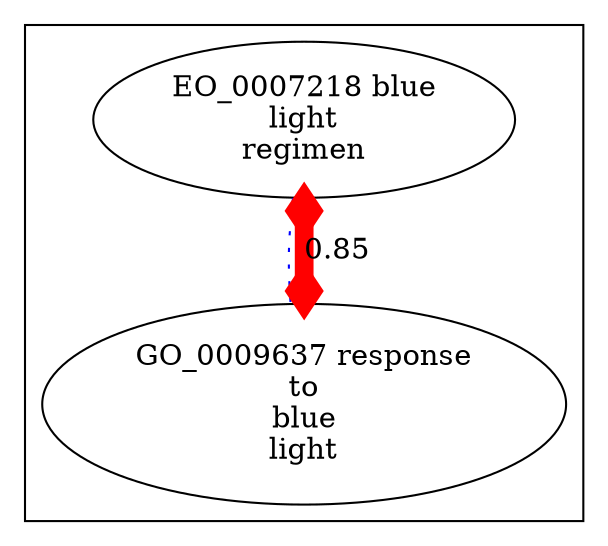 digraph cliquegraph {
subgraph cluster_GO_0009637 {GO_0009637 [ label="GO_0009637 response
to
blue
light" ];
EO_0007218 [ label="EO_0007218 blue
light
regimen" ];}
EO_0007218 -> GO_0009637 [ arrowhead = none, penwidth=1, color=blue, label="", style=dotted]
EO_0007218 -> GO_0009637 [ arrowhead = ediamond, penwidth=9, color=red, label="0.85", style=solid, arrowtail=ediamond, dir=both]
}